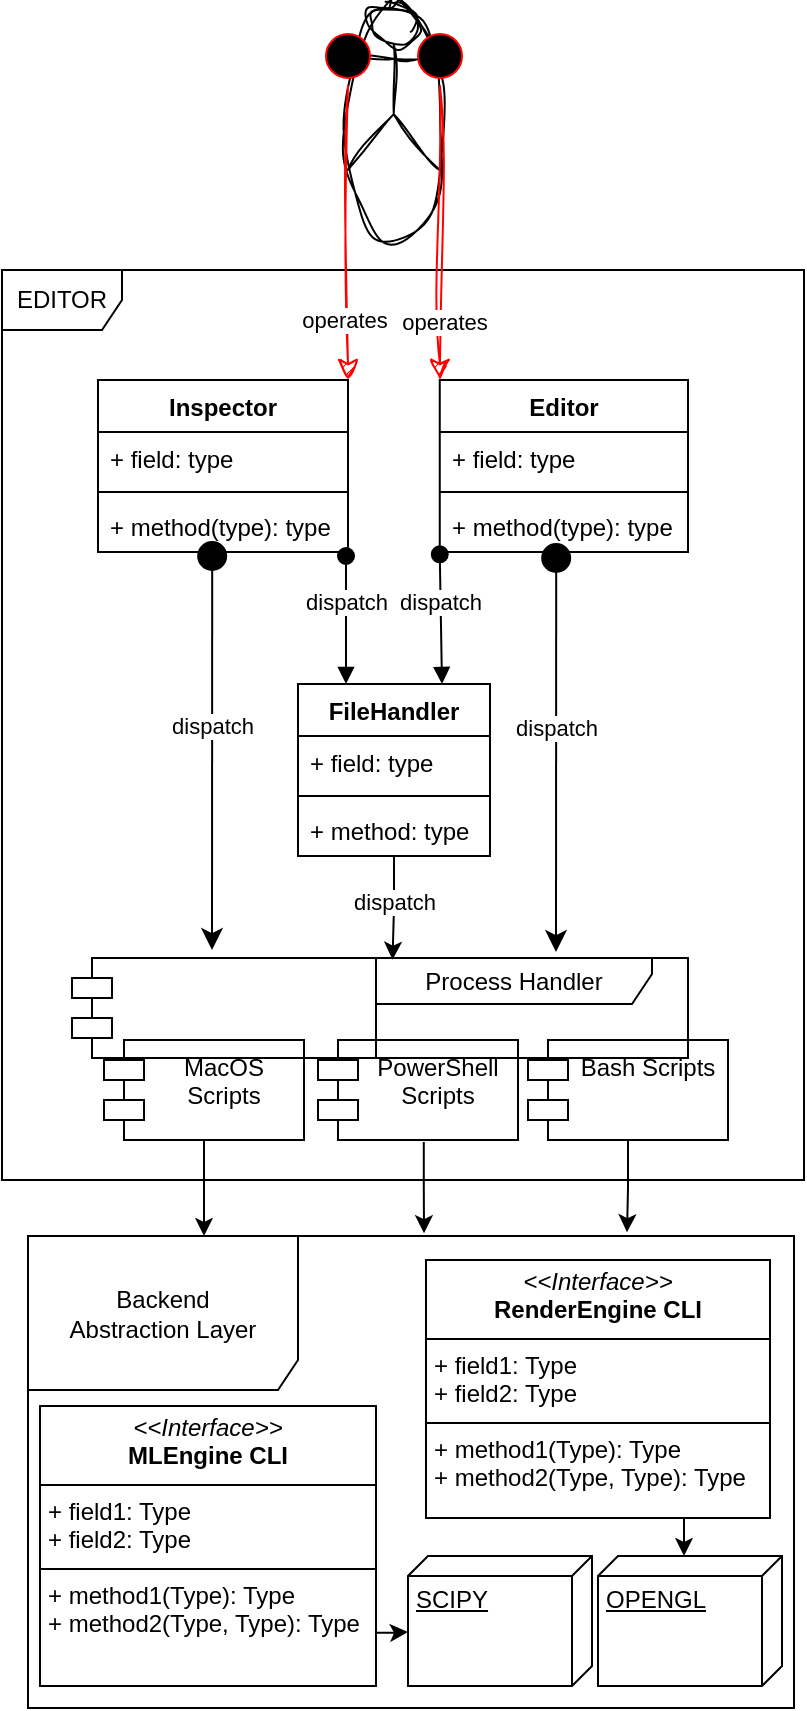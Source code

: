 <mxfile version="24.5.3" type="device">
  <diagram name="Page-1" id="4zJxbQgZF1wR3b6nxz7K">
    <mxGraphModel dx="1700" dy="-388" grid="0" gridSize="10" guides="1" tooltips="1" connect="1" arrows="1" fold="1" page="1" pageScale="1" pageWidth="827" pageHeight="1169" math="0" shadow="0">
      <root>
        <mxCell id="0" />
        <mxCell id="1" parent="0" />
        <mxCell id="KaJsmuAQQXlo9FdzmH85-154" style="edgeStyle=orthogonalEdgeStyle;rounded=0;orthogonalLoop=1;jettySize=auto;html=1;exitX=0.75;exitY=1;exitDx=0;exitDy=0;" edge="1" parent="1" source="KaJsmuAQQXlo9FdzmH85-8" target="KaJsmuAQQXlo9FdzmH85-150">
          <mxGeometry relative="1" as="geometry">
            <Array as="points">
              <mxPoint x="590" y="2132" />
              <mxPoint x="590" y="2132" />
            </Array>
          </mxGeometry>
        </mxCell>
        <mxCell id="KaJsmuAQQXlo9FdzmH85-8" value="&lt;p style=&quot;margin:0px;margin-top:4px;text-align:center;&quot;&gt;&lt;i&gt;&amp;lt;&amp;lt;Interface&amp;gt;&amp;gt;&lt;/i&gt;&lt;br&gt;&lt;b&gt;RenderEngine CLI&lt;/b&gt;&lt;/p&gt;&lt;hr size=&quot;1&quot; style=&quot;border-style:solid;&quot;&gt;&lt;p style=&quot;margin:0px;margin-left:4px;&quot;&gt;+ field1: Type&lt;br&gt;+ field2: Type&lt;/p&gt;&lt;hr size=&quot;1&quot; style=&quot;border-style:solid;&quot;&gt;&lt;p style=&quot;margin:0px;margin-left:4px;&quot;&gt;+ method1(Type): Type&lt;br&gt;+ method2(Type, Type): Type&lt;/p&gt;" style="verticalAlign=top;align=left;overflow=fill;html=1;whiteSpace=wrap;fillColor=none;" vertex="1" parent="1">
          <mxGeometry x="430" y="1977" width="172" height="129" as="geometry" />
        </mxCell>
        <mxCell id="KaJsmuAQQXlo9FdzmH85-10" value="&lt;p style=&quot;margin:0px;margin-top:4px;text-align:center;&quot;&gt;&lt;i&gt;&amp;lt;&amp;lt;Interface&amp;gt;&amp;gt;&lt;/i&gt;&lt;br&gt;&lt;b&gt;MLEngine CLI&lt;/b&gt;&lt;/p&gt;&lt;hr size=&quot;1&quot; style=&quot;border-style:solid;&quot;&gt;&lt;p style=&quot;margin:0px;margin-left:4px;&quot;&gt;+ field1: Type&lt;br&gt;+ field2: Type&lt;/p&gt;&lt;hr size=&quot;1&quot; style=&quot;border-style:solid;&quot;&gt;&lt;p style=&quot;margin:0px;margin-left:4px;&quot;&gt;+ method1(Type): Type&lt;br&gt;+ method2(Type, Type): Type&lt;/p&gt;" style="verticalAlign=top;align=left;overflow=fill;html=1;whiteSpace=wrap;fillColor=none;" vertex="1" parent="1">
          <mxGeometry x="237" y="2050" width="168" height="140" as="geometry" />
        </mxCell>
        <mxCell id="KaJsmuAQQXlo9FdzmH85-97" value="" style="ellipse;whiteSpace=wrap;html=1;fillColor=none;strokeColor=default;sketch=1;curveFitting=1;jiggle=2;" vertex="1" parent="1">
          <mxGeometry x="388.75" y="1348" width="50.25" height="120.5" as="geometry" />
        </mxCell>
        <mxCell id="KaJsmuAQQXlo9FdzmH85-98" value="EDITOR" style="shape=umlFrame;whiteSpace=wrap;html=1;pointerEvents=0;fillColor=none;" vertex="1" parent="1">
          <mxGeometry x="218" y="1482" width="401" height="455" as="geometry" />
        </mxCell>
        <mxCell id="KaJsmuAQQXlo9FdzmH85-103" value="FileHandler" style="swimlane;fontStyle=1;align=center;verticalAlign=top;childLayout=stackLayout;horizontal=1;startSize=26;horizontalStack=0;resizeParent=1;resizeParentMax=0;resizeLast=0;collapsible=1;marginBottom=0;whiteSpace=wrap;html=1;fillColor=none;" vertex="1" parent="1">
          <mxGeometry x="366" y="1689" width="96" height="86" as="geometry" />
        </mxCell>
        <mxCell id="KaJsmuAQQXlo9FdzmH85-104" value="+ field: type" style="text;strokeColor=none;fillColor=none;align=left;verticalAlign=top;spacingLeft=4;spacingRight=4;overflow=hidden;rotatable=0;points=[[0,0.5],[1,0.5]];portConstraint=eastwest;whiteSpace=wrap;html=1;" vertex="1" parent="KaJsmuAQQXlo9FdzmH85-103">
          <mxGeometry y="26" width="96" height="26" as="geometry" />
        </mxCell>
        <mxCell id="KaJsmuAQQXlo9FdzmH85-105" value="" style="line;strokeWidth=1;fillColor=none;align=left;verticalAlign=middle;spacingTop=-1;spacingLeft=3;spacingRight=3;rotatable=0;labelPosition=right;points=[];portConstraint=eastwest;strokeColor=inherit;" vertex="1" parent="KaJsmuAQQXlo9FdzmH85-103">
          <mxGeometry y="52" width="96" height="8" as="geometry" />
        </mxCell>
        <mxCell id="KaJsmuAQQXlo9FdzmH85-106" value="+ method: type" style="text;strokeColor=none;fillColor=none;align=left;verticalAlign=top;spacingLeft=4;spacingRight=4;overflow=hidden;rotatable=0;points=[[0,0.5],[1,0.5]];portConstraint=eastwest;whiteSpace=wrap;html=1;" vertex="1" parent="KaJsmuAQQXlo9FdzmH85-103">
          <mxGeometry y="60" width="96" height="26" as="geometry" />
        </mxCell>
        <mxCell id="KaJsmuAQQXlo9FdzmH85-109" value="Editor" style="swimlane;fontStyle=1;align=center;verticalAlign=top;childLayout=stackLayout;horizontal=1;startSize=26;horizontalStack=0;resizeParent=1;resizeParentMax=0;resizeLast=0;collapsible=1;marginBottom=0;whiteSpace=wrap;html=1;fillColor=none;" vertex="1" parent="1">
          <mxGeometry x="436.88" y="1537" width="124.12" height="86" as="geometry" />
        </mxCell>
        <mxCell id="KaJsmuAQQXlo9FdzmH85-110" value="+ field: type" style="text;strokeColor=none;fillColor=none;align=left;verticalAlign=top;spacingLeft=4;spacingRight=4;overflow=hidden;rotatable=0;points=[[0,0.5],[1,0.5]];portConstraint=eastwest;whiteSpace=wrap;html=1;" vertex="1" parent="KaJsmuAQQXlo9FdzmH85-109">
          <mxGeometry y="26" width="124.12" height="26" as="geometry" />
        </mxCell>
        <mxCell id="KaJsmuAQQXlo9FdzmH85-111" value="" style="line;strokeWidth=1;fillColor=none;align=left;verticalAlign=middle;spacingTop=-1;spacingLeft=3;spacingRight=3;rotatable=0;labelPosition=right;points=[];portConstraint=eastwest;strokeColor=inherit;" vertex="1" parent="KaJsmuAQQXlo9FdzmH85-109">
          <mxGeometry y="52" width="124.12" height="8" as="geometry" />
        </mxCell>
        <mxCell id="KaJsmuAQQXlo9FdzmH85-112" value="+ method(type): type" style="text;strokeColor=none;fillColor=none;align=left;verticalAlign=top;spacingLeft=4;spacingRight=4;overflow=hidden;rotatable=0;points=[[0,0.5],[1,0.5]];portConstraint=eastwest;whiteSpace=wrap;html=1;" vertex="1" parent="KaJsmuAQQXlo9FdzmH85-109">
          <mxGeometry y="60" width="124.12" height="26" as="geometry" />
        </mxCell>
        <mxCell id="KaJsmuAQQXlo9FdzmH85-113" value="Inspector" style="swimlane;fontStyle=1;align=center;verticalAlign=top;childLayout=stackLayout;horizontal=1;startSize=26;horizontalStack=0;resizeParent=1;resizeParentMax=0;resizeLast=0;collapsible=1;marginBottom=0;whiteSpace=wrap;html=1;fillColor=none;" vertex="1" parent="1">
          <mxGeometry x="266" y="1537" width="125" height="86" as="geometry" />
        </mxCell>
        <mxCell id="KaJsmuAQQXlo9FdzmH85-114" value="+ field: type" style="text;strokeColor=none;fillColor=none;align=left;verticalAlign=top;spacingLeft=4;spacingRight=4;overflow=hidden;rotatable=0;points=[[0,0.5],[1,0.5]];portConstraint=eastwest;whiteSpace=wrap;html=1;" vertex="1" parent="KaJsmuAQQXlo9FdzmH85-113">
          <mxGeometry y="26" width="125" height="26" as="geometry" />
        </mxCell>
        <mxCell id="KaJsmuAQQXlo9FdzmH85-115" value="" style="line;strokeWidth=1;fillColor=none;align=left;verticalAlign=middle;spacingTop=-1;spacingLeft=3;spacingRight=3;rotatable=0;labelPosition=right;points=[];portConstraint=eastwest;strokeColor=inherit;" vertex="1" parent="KaJsmuAQQXlo9FdzmH85-113">
          <mxGeometry y="52" width="125" height="8" as="geometry" />
        </mxCell>
        <mxCell id="KaJsmuAQQXlo9FdzmH85-116" value="+ method(type): type" style="text;strokeColor=none;fillColor=none;align=left;verticalAlign=top;spacingLeft=4;spacingRight=4;overflow=hidden;rotatable=0;points=[[0,0.5],[1,0.5]];portConstraint=eastwest;whiteSpace=wrap;html=1;" vertex="1" parent="KaJsmuAQQXlo9FdzmH85-113">
          <mxGeometry y="60" width="125" height="26" as="geometry" />
        </mxCell>
        <mxCell id="KaJsmuAQQXlo9FdzmH85-117" value="dispatch" style="html=1;verticalAlign=bottom;startArrow=oval;startFill=1;endArrow=block;startSize=8;curved=0;rounded=0;exitX=0;exitY=1.045;exitDx=0;exitDy=0;exitPerimeter=0;entryX=0.75;entryY=0;entryDx=0;entryDy=0;" edge="1" parent="1" source="KaJsmuAQQXlo9FdzmH85-112" target="KaJsmuAQQXlo9FdzmH85-103">
          <mxGeometry width="60" relative="1" as="geometry">
            <mxPoint x="456" y="1645" as="sourcePoint" />
            <mxPoint x="436.88" y="1676.995" as="targetPoint" />
            <Array as="points" />
          </mxGeometry>
        </mxCell>
        <mxCell id="KaJsmuAQQXlo9FdzmH85-123" value="Backend&lt;br&gt;Abstraction Layer" style="shape=umlFrame;whiteSpace=wrap;html=1;pointerEvents=0;width=135;height=77;fillColor=none;" vertex="1" parent="1">
          <mxGeometry x="231" y="1965" width="383" height="236" as="geometry" />
        </mxCell>
        <mxCell id="KaJsmuAQQXlo9FdzmH85-127" value="" style="shape=umlActor;verticalLabelPosition=bottom;verticalAlign=top;html=1;sketch=1;curveFitting=1;jiggle=2;fillColor=none;" vertex="1" parent="1">
          <mxGeometry x="390.88" y="1348.5" width="46" height="83.5" as="geometry" />
        </mxCell>
        <mxCell id="KaJsmuAQQXlo9FdzmH85-128" value="" style="ellipse;html=1;shape=startState;fillColor=#000000;strokeColor=#ff0000;" vertex="1" parent="1">
          <mxGeometry x="376" y="1360" width="30" height="30" as="geometry" />
        </mxCell>
        <mxCell id="KaJsmuAQQXlo9FdzmH85-129" value="" style="edgeStyle=orthogonalEdgeStyle;html=1;verticalAlign=bottom;endArrow=classic;endSize=8;strokeColor=#ff0000;rounded=0;entryX=1;entryY=0;entryDx=0;entryDy=0;endFill=1;sketch=1;curveFitting=1;jiggle=2;" edge="1" parent="1" source="KaJsmuAQQXlo9FdzmH85-128" target="KaJsmuAQQXlo9FdzmH85-113">
          <mxGeometry relative="1" as="geometry">
            <mxPoint x="282" y="1495" as="targetPoint" />
            <Array as="points">
              <mxPoint x="391" y="1537" />
            </Array>
          </mxGeometry>
        </mxCell>
        <mxCell id="KaJsmuAQQXlo9FdzmH85-144" value="operates" style="edgeLabel;html=1;align=center;verticalAlign=middle;resizable=0;points=[];" vertex="1" connectable="0" parent="KaJsmuAQQXlo9FdzmH85-129">
          <mxGeometry x="0.594" y="-2" relative="1" as="geometry">
            <mxPoint as="offset" />
          </mxGeometry>
        </mxCell>
        <mxCell id="KaJsmuAQQXlo9FdzmH85-130" value="" style="ellipse;html=1;shape=startState;fillColor=#000000;strokeColor=#ff0000;" vertex="1" parent="1">
          <mxGeometry x="422" y="1360" width="30" height="30" as="geometry" />
        </mxCell>
        <mxCell id="KaJsmuAQQXlo9FdzmH85-131" value="" style="edgeStyle=orthogonalEdgeStyle;html=1;verticalAlign=bottom;endArrow=classic;endSize=8;strokeColor=#ff0000;rounded=0;endFill=1;sketch=1;curveFitting=1;jiggle=2;" edge="1" parent="1" source="KaJsmuAQQXlo9FdzmH85-130">
          <mxGeometry relative="1" as="geometry">
            <mxPoint x="437" y="1537" as="targetPoint" />
            <Array as="points">
              <mxPoint x="437" y="1537" />
            </Array>
          </mxGeometry>
        </mxCell>
        <mxCell id="KaJsmuAQQXlo9FdzmH85-143" value="operates" style="edgeLabel;html=1;align=center;verticalAlign=middle;resizable=0;points=[];" vertex="1" connectable="0" parent="KaJsmuAQQXlo9FdzmH85-131">
          <mxGeometry x="0.604" y="2" relative="1" as="geometry">
            <mxPoint as="offset" />
          </mxGeometry>
        </mxCell>
        <mxCell id="KaJsmuAQQXlo9FdzmH85-132" value="dispatch" style="html=1;verticalAlign=bottom;startArrow=oval;startFill=1;endArrow=block;startSize=8;curved=0;rounded=0;entryX=0.25;entryY=0;entryDx=0;entryDy=0;" edge="1" parent="1" target="KaJsmuAQQXlo9FdzmH85-103">
          <mxGeometry width="60" relative="1" as="geometry">
            <mxPoint x="390" y="1625" as="sourcePoint" />
            <mxPoint x="390" y="1677" as="targetPoint" />
            <Array as="points" />
          </mxGeometry>
        </mxCell>
        <mxCell id="KaJsmuAQQXlo9FdzmH85-134" value="" style="shape=module;align=left;spacingLeft=20;align=center;verticalAlign=top;whiteSpace=wrap;html=1;fillColor=none;" vertex="1" parent="1">
          <mxGeometry x="253" y="1826" width="308" height="50" as="geometry" />
        </mxCell>
        <mxCell id="KaJsmuAQQXlo9FdzmH85-138" value="dispatch" style="html=1;verticalAlign=bottom;startArrow=circle;startFill=1;endArrow=classic;startSize=6;endSize=8;curved=0;rounded=0;entryX=0.9;entryY=0.789;entryDx=0;entryDy=0;entryPerimeter=0;endFill=1;" edge="1" parent="1">
          <mxGeometry width="80" relative="1" as="geometry">
            <mxPoint x="495.1" y="1618" as="sourcePoint" />
            <mxPoint x="495.0" y="1823.004" as="targetPoint" />
          </mxGeometry>
        </mxCell>
        <mxCell id="KaJsmuAQQXlo9FdzmH85-139" value="dispatch" style="html=1;verticalAlign=bottom;startArrow=circle;startFill=1;endArrow=classic;startSize=6;endSize=8;curved=0;rounded=0;entryX=0.9;entryY=0.789;entryDx=0;entryDy=0;entryPerimeter=0;endFill=1;" edge="1" parent="1">
          <mxGeometry width="80" relative="1" as="geometry">
            <mxPoint x="323.1" y="1617" as="sourcePoint" />
            <mxPoint x="323.0" y="1822.004" as="targetPoint" />
          </mxGeometry>
        </mxCell>
        <mxCell id="KaJsmuAQQXlo9FdzmH85-140" value="Process Handler" style="shape=umlFrame;whiteSpace=wrap;html=1;pointerEvents=0;width=138;height=23;" vertex="1" parent="1">
          <mxGeometry x="405" y="1826" width="156" height="50" as="geometry" />
        </mxCell>
        <mxCell id="KaJsmuAQQXlo9FdzmH85-135" value="PowerShell Scripts" style="shape=module;align=left;spacingLeft=20;align=center;verticalAlign=top;whiteSpace=wrap;html=1;fillColor=none;" vertex="1" parent="1">
          <mxGeometry x="376" y="1867" width="100" height="50" as="geometry" />
        </mxCell>
        <mxCell id="KaJsmuAQQXlo9FdzmH85-136" value="Bash Scripts" style="shape=module;align=left;spacingLeft=20;align=center;verticalAlign=top;whiteSpace=wrap;html=1;fillColor=none;" vertex="1" parent="1">
          <mxGeometry x="481" y="1867" width="100" height="50" as="geometry" />
        </mxCell>
        <mxCell id="KaJsmuAQQXlo9FdzmH85-137" value="MacOS Scripts" style="shape=module;align=left;spacingLeft=20;align=center;verticalAlign=top;whiteSpace=wrap;html=1;fillColor=none;" vertex="1" parent="1">
          <mxGeometry x="269" y="1867" width="100" height="50" as="geometry" />
        </mxCell>
        <mxCell id="KaJsmuAQQXlo9FdzmH85-141" style="edgeStyle=orthogonalEdgeStyle;rounded=0;orthogonalLoop=1;jettySize=auto;html=1;exitX=0.5;exitY=1;exitDx=0;exitDy=0;entryX=0.053;entryY=0.017;entryDx=0;entryDy=0;entryPerimeter=0;" edge="1" parent="1" source="KaJsmuAQQXlo9FdzmH85-103" target="KaJsmuAQQXlo9FdzmH85-140">
          <mxGeometry relative="1" as="geometry" />
        </mxCell>
        <mxCell id="KaJsmuAQQXlo9FdzmH85-142" value="dispatch" style="edgeLabel;html=1;align=center;verticalAlign=middle;resizable=0;points=[];" vertex="1" connectable="0" parent="KaJsmuAQQXlo9FdzmH85-141">
          <mxGeometry x="-0.119" relative="1" as="geometry">
            <mxPoint as="offset" />
          </mxGeometry>
        </mxCell>
        <mxCell id="KaJsmuAQQXlo9FdzmH85-145" style="edgeStyle=orthogonalEdgeStyle;rounded=0;orthogonalLoop=1;jettySize=auto;html=1;exitX=0.5;exitY=1;exitDx=0;exitDy=0;endArrow=classic;endFill=1;entryX=0.782;entryY=-0.008;entryDx=0;entryDy=0;entryPerimeter=0;" edge="1" parent="1" source="KaJsmuAQQXlo9FdzmH85-136" target="KaJsmuAQQXlo9FdzmH85-123">
          <mxGeometry relative="1" as="geometry">
            <mxPoint x="531" y="1966" as="targetPoint" />
          </mxGeometry>
        </mxCell>
        <mxCell id="KaJsmuAQQXlo9FdzmH85-147" style="edgeStyle=orthogonalEdgeStyle;rounded=0;orthogonalLoop=1;jettySize=auto;html=1;exitX=0.529;exitY=1.02;exitDx=0;exitDy=0;entryX=0.517;entryY=-0.006;entryDx=0;entryDy=0;entryPerimeter=0;endArrow=classic;endFill=1;exitPerimeter=0;" edge="1" parent="1" source="KaJsmuAQQXlo9FdzmH85-135" target="KaJsmuAQQXlo9FdzmH85-123">
          <mxGeometry relative="1" as="geometry">
            <mxPoint x="462" y="1910" as="sourcePoint" />
            <mxPoint x="462" y="1966" as="targetPoint" />
          </mxGeometry>
        </mxCell>
        <mxCell id="KaJsmuAQQXlo9FdzmH85-148" style="edgeStyle=orthogonalEdgeStyle;rounded=0;orthogonalLoop=1;jettySize=auto;html=1;exitX=0.5;exitY=1;exitDx=0;exitDy=0;endArrow=classic;endFill=1;" edge="1" parent="1" source="KaJsmuAQQXlo9FdzmH85-137">
          <mxGeometry relative="1" as="geometry">
            <mxPoint x="349" y="1911" as="sourcePoint" />
            <mxPoint x="319" y="1965" as="targetPoint" />
          </mxGeometry>
        </mxCell>
        <mxCell id="KaJsmuAQQXlo9FdzmH85-150" value="OPENGL" style="verticalAlign=top;align=left;spacingTop=8;spacingLeft=2;spacingRight=12;shape=cube;size=10;direction=south;fontStyle=4;html=1;whiteSpace=wrap;fillColor=none;" vertex="1" parent="1">
          <mxGeometry x="516" y="2125" width="92" height="65" as="geometry" />
        </mxCell>
        <mxCell id="KaJsmuAQQXlo9FdzmH85-151" value="SCIPY" style="verticalAlign=top;align=left;spacingTop=8;spacingLeft=2;spacingRight=12;shape=cube;size=10;direction=south;fontStyle=4;html=1;whiteSpace=wrap;fillColor=none;" vertex="1" parent="1">
          <mxGeometry x="421" y="2125" width="92" height="65" as="geometry" />
        </mxCell>
        <mxCell id="KaJsmuAQQXlo9FdzmH85-152" style="edgeStyle=orthogonalEdgeStyle;rounded=0;orthogonalLoop=1;jettySize=auto;html=1;exitX=1.002;exitY=0.81;exitDx=0;exitDy=0;exitPerimeter=0;" edge="1" parent="1" source="KaJsmuAQQXlo9FdzmH85-10">
          <mxGeometry relative="1" as="geometry">
            <mxPoint x="421" y="2163" as="targetPoint" />
            <Array as="points">
              <mxPoint x="413" y="2163" />
              <mxPoint x="421" y="2163" />
            </Array>
          </mxGeometry>
        </mxCell>
      </root>
    </mxGraphModel>
  </diagram>
</mxfile>
